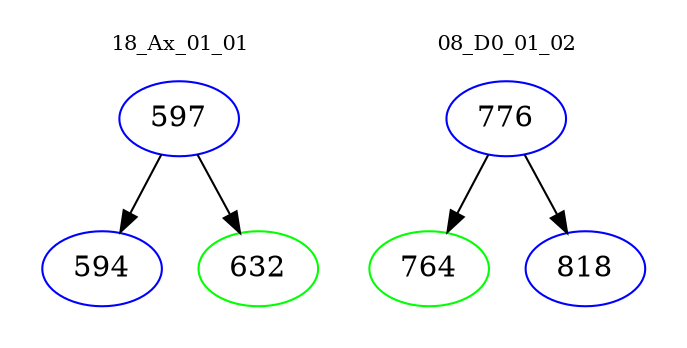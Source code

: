 digraph{
subgraph cluster_0 {
color = white
label = "18_Ax_01_01";
fontsize=10;
T0_597 [label="597", color="blue"]
T0_597 -> T0_594 [color="black"]
T0_594 [label="594", color="blue"]
T0_597 -> T0_632 [color="black"]
T0_632 [label="632", color="green"]
}
subgraph cluster_1 {
color = white
label = "08_D0_01_02";
fontsize=10;
T1_776 [label="776", color="blue"]
T1_776 -> T1_764 [color="black"]
T1_764 [label="764", color="green"]
T1_776 -> T1_818 [color="black"]
T1_818 [label="818", color="blue"]
}
}
